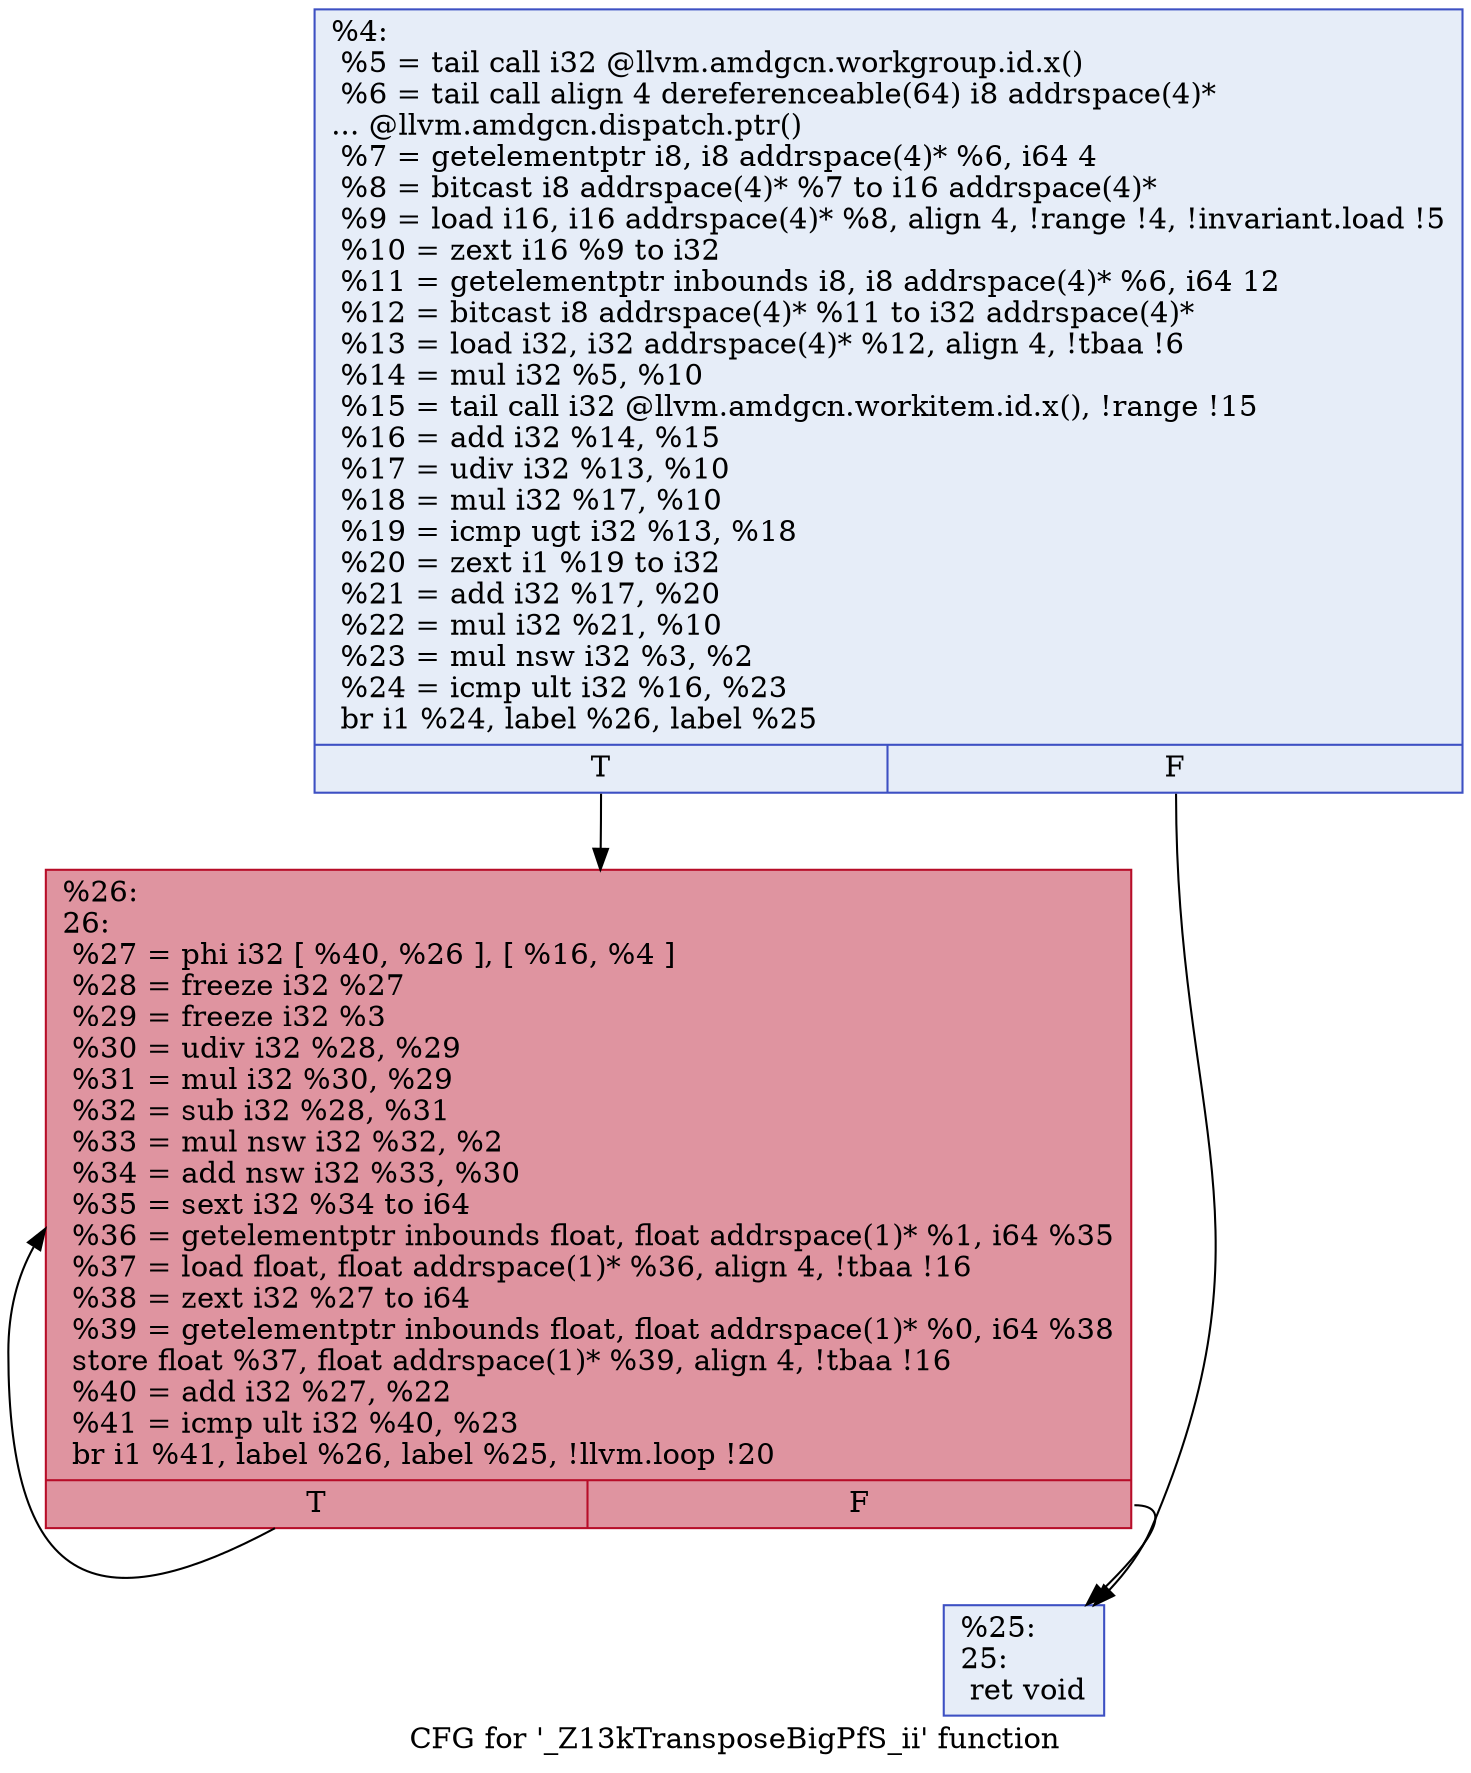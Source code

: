 digraph "CFG for '_Z13kTransposeBigPfS_ii' function" {
	label="CFG for '_Z13kTransposeBigPfS_ii' function";

	Node0x5eb64e0 [shape=record,color="#3d50c3ff", style=filled, fillcolor="#c7d7f070",label="{%4:\l  %5 = tail call i32 @llvm.amdgcn.workgroup.id.x()\l  %6 = tail call align 4 dereferenceable(64) i8 addrspace(4)*\l... @llvm.amdgcn.dispatch.ptr()\l  %7 = getelementptr i8, i8 addrspace(4)* %6, i64 4\l  %8 = bitcast i8 addrspace(4)* %7 to i16 addrspace(4)*\l  %9 = load i16, i16 addrspace(4)* %8, align 4, !range !4, !invariant.load !5\l  %10 = zext i16 %9 to i32\l  %11 = getelementptr inbounds i8, i8 addrspace(4)* %6, i64 12\l  %12 = bitcast i8 addrspace(4)* %11 to i32 addrspace(4)*\l  %13 = load i32, i32 addrspace(4)* %12, align 4, !tbaa !6\l  %14 = mul i32 %5, %10\l  %15 = tail call i32 @llvm.amdgcn.workitem.id.x(), !range !15\l  %16 = add i32 %14, %15\l  %17 = udiv i32 %13, %10\l  %18 = mul i32 %17, %10\l  %19 = icmp ugt i32 %13, %18\l  %20 = zext i1 %19 to i32\l  %21 = add i32 %17, %20\l  %22 = mul i32 %21, %10\l  %23 = mul nsw i32 %3, %2\l  %24 = icmp ult i32 %16, %23\l  br i1 %24, label %26, label %25\l|{<s0>T|<s1>F}}"];
	Node0x5eb64e0:s0 -> Node0x5eb8b30;
	Node0x5eb64e0:s1 -> Node0x5eb8bc0;
	Node0x5eb8bc0 [shape=record,color="#3d50c3ff", style=filled, fillcolor="#c7d7f070",label="{%25:\l25:                                               \l  ret void\l}"];
	Node0x5eb8b30 [shape=record,color="#b70d28ff", style=filled, fillcolor="#b70d2870",label="{%26:\l26:                                               \l  %27 = phi i32 [ %40, %26 ], [ %16, %4 ]\l  %28 = freeze i32 %27\l  %29 = freeze i32 %3\l  %30 = udiv i32 %28, %29\l  %31 = mul i32 %30, %29\l  %32 = sub i32 %28, %31\l  %33 = mul nsw i32 %32, %2\l  %34 = add nsw i32 %33, %30\l  %35 = sext i32 %34 to i64\l  %36 = getelementptr inbounds float, float addrspace(1)* %1, i64 %35\l  %37 = load float, float addrspace(1)* %36, align 4, !tbaa !16\l  %38 = zext i32 %27 to i64\l  %39 = getelementptr inbounds float, float addrspace(1)* %0, i64 %38\l  store float %37, float addrspace(1)* %39, align 4, !tbaa !16\l  %40 = add i32 %27, %22\l  %41 = icmp ult i32 %40, %23\l  br i1 %41, label %26, label %25, !llvm.loop !20\l|{<s0>T|<s1>F}}"];
	Node0x5eb8b30:s0 -> Node0x5eb8b30;
	Node0x5eb8b30:s1 -> Node0x5eb8bc0;
}
